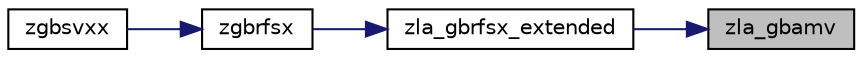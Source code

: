 digraph "zla_gbamv"
{
 // LATEX_PDF_SIZE
  edge [fontname="Helvetica",fontsize="10",labelfontname="Helvetica",labelfontsize="10"];
  node [fontname="Helvetica",fontsize="10",shape=record];
  rankdir="RL";
  Node1 [label="zla_gbamv",height=0.2,width=0.4,color="black", fillcolor="grey75", style="filled", fontcolor="black",tooltip="ZLA_GBAMV performs a matrix-vector operation to calculate error bounds."];
  Node1 -> Node2 [dir="back",color="midnightblue",fontsize="10",style="solid",fontname="Helvetica"];
  Node2 [label="zla_gbrfsx_extended",height=0.2,width=0.4,color="black", fillcolor="white", style="filled",URL="$zla__gbrfsx__extended_8f.html#a943a0999e5e3fa707305ece7505e1757",tooltip="ZLA_GBRFSX_EXTENDED improves the computed solution to a system of linear equations for general banded..."];
  Node2 -> Node3 [dir="back",color="midnightblue",fontsize="10",style="solid",fontname="Helvetica"];
  Node3 [label="zgbrfsx",height=0.2,width=0.4,color="black", fillcolor="white", style="filled",URL="$zgbrfsx_8f.html#aec856046d887af43e47d8468805b1c19",tooltip="ZGBRFSX"];
  Node3 -> Node4 [dir="back",color="midnightblue",fontsize="10",style="solid",fontname="Helvetica"];
  Node4 [label="zgbsvxx",height=0.2,width=0.4,color="black", fillcolor="white", style="filled",URL="$zgbsvxx_8f.html#ad0be5b79eba27d25c57e5a605bf4d730",tooltip="ZGBSVXX computes the solution to system of linear equations A * X = B for GB matrices"];
}

